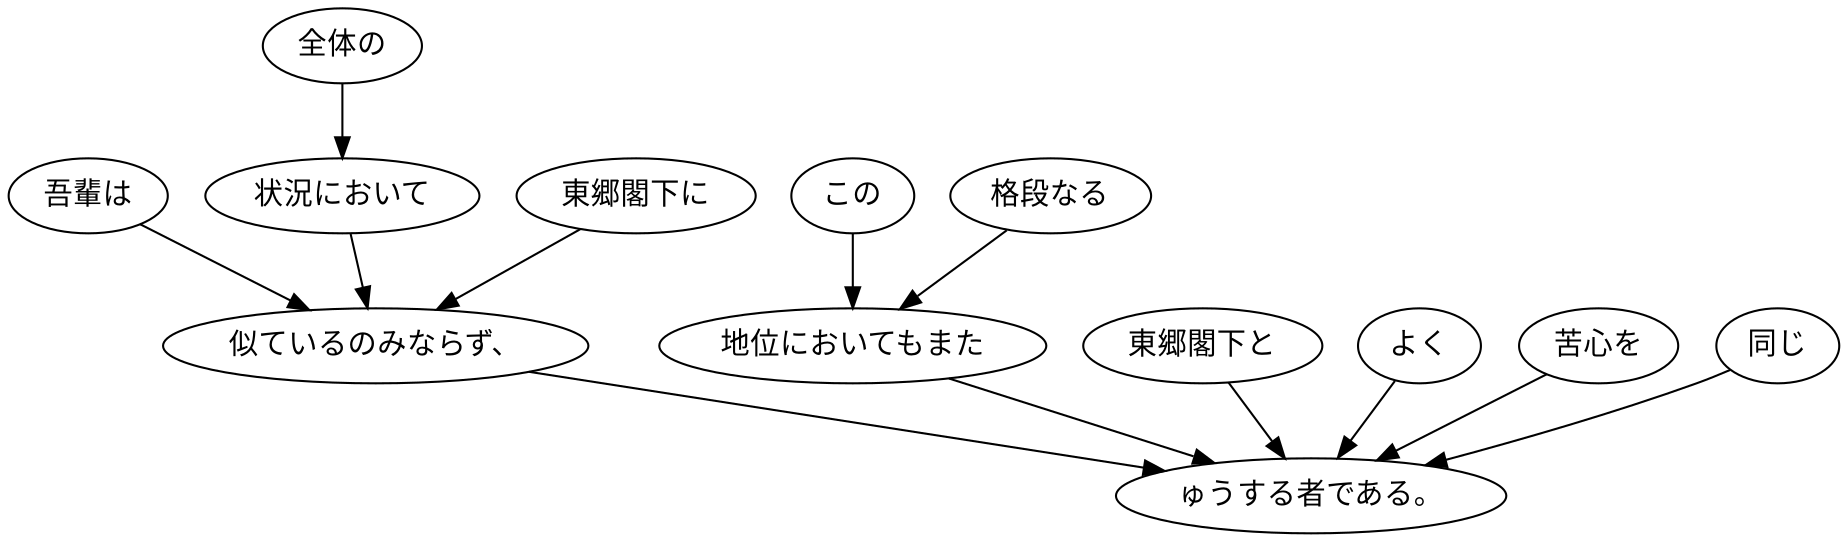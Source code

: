 digraph graph3278 {
	node0 [label="吾輩は"];
	node1 [label="全体の"];
	node2 [label="状況において"];
	node3 [label="東郷閣下に"];
	node4 [label="似ているのみならず、"];
	node5 [label="この"];
	node6 [label="格段なる"];
	node7 [label="地位においてもまた"];
	node8 [label="東郷閣下と"];
	node9 [label="よく"];
	node10 [label="苦心を"];
	node11 [label="同じ"];
	node12 [label="ゅうする者である。"];
	node0 -> node4;
	node1 -> node2;
	node2 -> node4;
	node3 -> node4;
	node4 -> node12;
	node5 -> node7;
	node6 -> node7;
	node7 -> node12;
	node8 -> node12;
	node9 -> node12;
	node10 -> node12;
	node11 -> node12;
}
